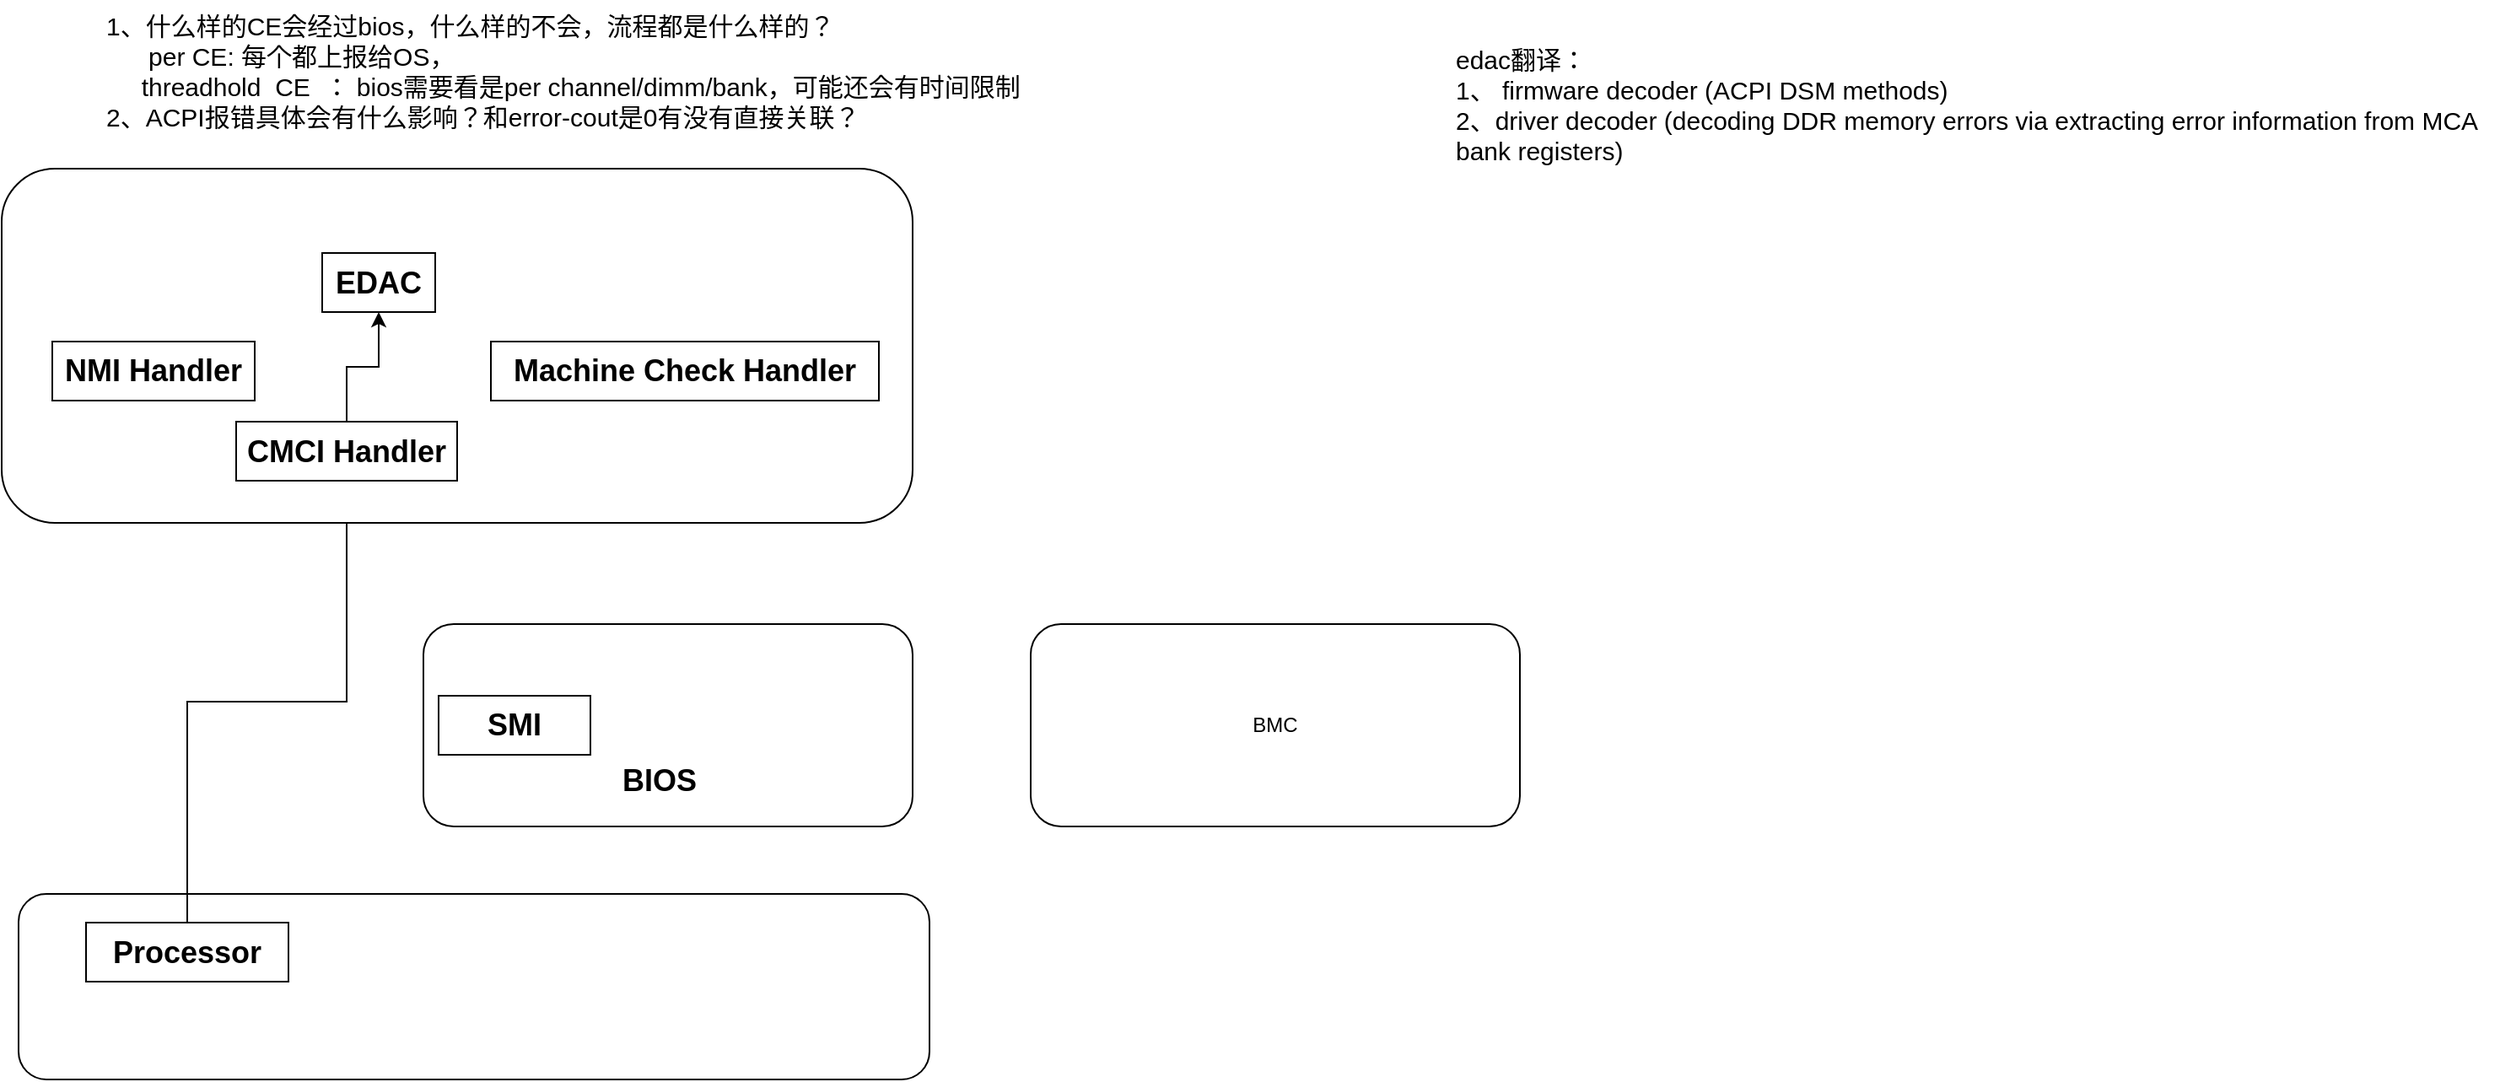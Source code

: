 <mxfile version="26.0.16">
  <diagram name="第 1 页" id="rlj1EhOwyE5IQuji69VM">
    <mxGraphModel dx="2074" dy="1106" grid="1" gridSize="10" guides="1" tooltips="1" connect="1" arrows="1" fold="1" page="1" pageScale="1" pageWidth="827" pageHeight="1169" math="0" shadow="0">
      <root>
        <mxCell id="0" />
        <mxCell id="1" parent="0" />
        <mxCell id="w8ARvZKWof2bboHtqKo6-1" value="" style="rounded=1;whiteSpace=wrap;html=1;" vertex="1" parent="1">
          <mxGeometry x="130" y="730" width="540" height="110" as="geometry" />
        </mxCell>
        <mxCell id="w8ARvZKWof2bboHtqKo6-3" value="1、什么样的CE会经过bios，什么样的不会，流程都是什么样的？&lt;div&gt;&amp;nbsp; &amp;nbsp; &amp;nbsp; per CE: 每个都上报给OS，&lt;/div&gt;&lt;div&gt;&amp;nbsp; &amp;nbsp; &amp;nbsp;threadhold&amp;nbsp; CE&amp;nbsp; ： bios需要看是per channel/dimm/bank，可能还会有时间限制&lt;br&gt;&lt;div&gt;2、ACPI报错具体会有什么影响？和error-cout是0有没有直接关联？&lt;/div&gt;&lt;/div&gt;" style="text;html=1;align=left;verticalAlign=top;whiteSpace=wrap;rounded=0;fontSize=15;" vertex="1" parent="1">
          <mxGeometry x="180" y="200" width="620" height="120" as="geometry" />
        </mxCell>
        <mxCell id="w8ARvZKWof2bboHtqKo6-14" style="edgeStyle=orthogonalEdgeStyle;rounded=0;orthogonalLoop=1;jettySize=auto;html=1;" edge="1" parent="1" source="w8ARvZKWof2bboHtqKo6-4" target="w8ARvZKWof2bboHtqKo6-10">
          <mxGeometry relative="1" as="geometry" />
        </mxCell>
        <mxCell id="w8ARvZKWof2bboHtqKo6-4" value="&lt;b&gt;&lt;font style=&quot;font-size: 18px;&quot;&gt;Processor&lt;/font&gt;&lt;/b&gt;" style="rounded=0;whiteSpace=wrap;html=1;" vertex="1" parent="1">
          <mxGeometry x="170" y="747" width="120" height="35" as="geometry" />
        </mxCell>
        <mxCell id="w8ARvZKWof2bboHtqKo6-5" value="" style="rounded=1;whiteSpace=wrap;html=1;" vertex="1" parent="1">
          <mxGeometry x="370" y="570" width="290" height="120" as="geometry" />
        </mxCell>
        <mxCell id="w8ARvZKWof2bboHtqKo6-7" value="&lt;b&gt;&lt;font style=&quot;font-size: 18px;&quot;&gt;BIOS&lt;/font&gt;&lt;/b&gt;" style="rounded=0;whiteSpace=wrap;html=1;strokeColor=none;" vertex="1" parent="1">
          <mxGeometry x="450" y="645" width="120" height="35" as="geometry" />
        </mxCell>
        <mxCell id="w8ARvZKWof2bboHtqKo6-6" value="&lt;b&gt;&lt;font style=&quot;font-size: 18px;&quot;&gt;SMI&lt;/font&gt;&lt;/b&gt;" style="rounded=0;whiteSpace=wrap;html=1;" vertex="1" parent="1">
          <mxGeometry x="379" y="612.5" width="90" height="35" as="geometry" />
        </mxCell>
        <mxCell id="w8ARvZKWof2bboHtqKo6-8" value="" style="rounded=1;whiteSpace=wrap;html=1;" vertex="1" parent="1">
          <mxGeometry x="120" y="300" width="540" height="210" as="geometry" />
        </mxCell>
        <mxCell id="w8ARvZKWof2bboHtqKo6-9" value="&lt;span style=&quot;font-size: 18px;&quot;&gt;&lt;b&gt;NMI Handler&lt;/b&gt;&lt;/span&gt;" style="rounded=0;whiteSpace=wrap;html=1;" vertex="1" parent="1">
          <mxGeometry x="150" y="402.5" width="120" height="35" as="geometry" />
        </mxCell>
        <mxCell id="w8ARvZKWof2bboHtqKo6-15" style="edgeStyle=orthogonalEdgeStyle;rounded=0;orthogonalLoop=1;jettySize=auto;html=1;entryX=0.5;entryY=1;entryDx=0;entryDy=0;" edge="1" parent="1" source="w8ARvZKWof2bboHtqKo6-10" target="w8ARvZKWof2bboHtqKo6-11">
          <mxGeometry relative="1" as="geometry" />
        </mxCell>
        <mxCell id="w8ARvZKWof2bboHtqKo6-10" value="&lt;span style=&quot;font-size: 18px;&quot;&gt;&lt;b&gt;CMCI Handler&lt;/b&gt;&lt;/span&gt;" style="rounded=0;whiteSpace=wrap;html=1;" vertex="1" parent="1">
          <mxGeometry x="259" y="450" width="131" height="35" as="geometry" />
        </mxCell>
        <mxCell id="w8ARvZKWof2bboHtqKo6-11" value="&lt;span style=&quot;font-size: 18px;&quot;&gt;&lt;b&gt;EDAC&lt;/b&gt;&lt;/span&gt;" style="rounded=0;whiteSpace=wrap;html=1;" vertex="1" parent="1">
          <mxGeometry x="310" y="350" width="67" height="35" as="geometry" />
        </mxCell>
        <mxCell id="w8ARvZKWof2bboHtqKo6-12" value="&lt;span style=&quot;font-size: 18px;&quot;&gt;&lt;b&gt;Machine Check Handler&lt;/b&gt;&lt;/span&gt;" style="rounded=0;whiteSpace=wrap;html=1;" vertex="1" parent="1">
          <mxGeometry x="410" y="402.5" width="230" height="35" as="geometry" />
        </mxCell>
        <mxCell id="w8ARvZKWof2bboHtqKo6-13" value="BMC" style="rounded=1;whiteSpace=wrap;html=1;" vertex="1" parent="1">
          <mxGeometry x="730" y="570" width="290" height="120" as="geometry" />
        </mxCell>
        <mxCell id="w8ARvZKWof2bboHtqKo6-16" value="edac翻译：&lt;div&gt;1、&lt;span style=&quot;background-color: transparent; color: light-dark(rgb(0, 0, 0), rgb(255, 255, 255));&quot;&gt; firmware decoder (ACPI DSM methods)&lt;/span&gt;&lt;/div&gt;&lt;div&gt;&lt;span style=&quot;background-color: transparent; color: light-dark(rgb(0, 0, 0), rgb(255, 255, 255));&quot;&gt;2、&lt;/span&gt;&lt;span style=&quot;background-color: transparent; color: light-dark(rgb(0, 0, 0), rgb(255, 255, 255));&quot;&gt;driver decoder (decoding DDR memory errors via extracting error&amp;nbsp;&lt;/span&gt;&lt;span style=&quot;background-color: transparent; color: light-dark(rgb(0, 0, 0), rgb(255, 255, 255));&quot;&gt;information from MCA bank registers)&amp;nbsp;&lt;/span&gt;&lt;/div&gt;" style="text;html=1;align=left;verticalAlign=top;whiteSpace=wrap;rounded=0;fontSize=15;" vertex="1" parent="1">
          <mxGeometry x="980" y="220" width="620" height="120" as="geometry" />
        </mxCell>
      </root>
    </mxGraphModel>
  </diagram>
</mxfile>
